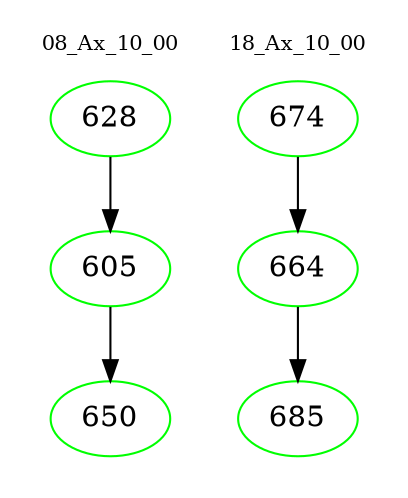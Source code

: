 digraph{
subgraph cluster_0 {
color = white
label = "08_Ax_10_00";
fontsize=10;
T0_628 [label="628", color="green"]
T0_628 -> T0_605 [color="black"]
T0_605 [label="605", color="green"]
T0_605 -> T0_650 [color="black"]
T0_650 [label="650", color="green"]
}
subgraph cluster_1 {
color = white
label = "18_Ax_10_00";
fontsize=10;
T1_674 [label="674", color="green"]
T1_674 -> T1_664 [color="black"]
T1_664 [label="664", color="green"]
T1_664 -> T1_685 [color="black"]
T1_685 [label="685", color="green"]
}
}
